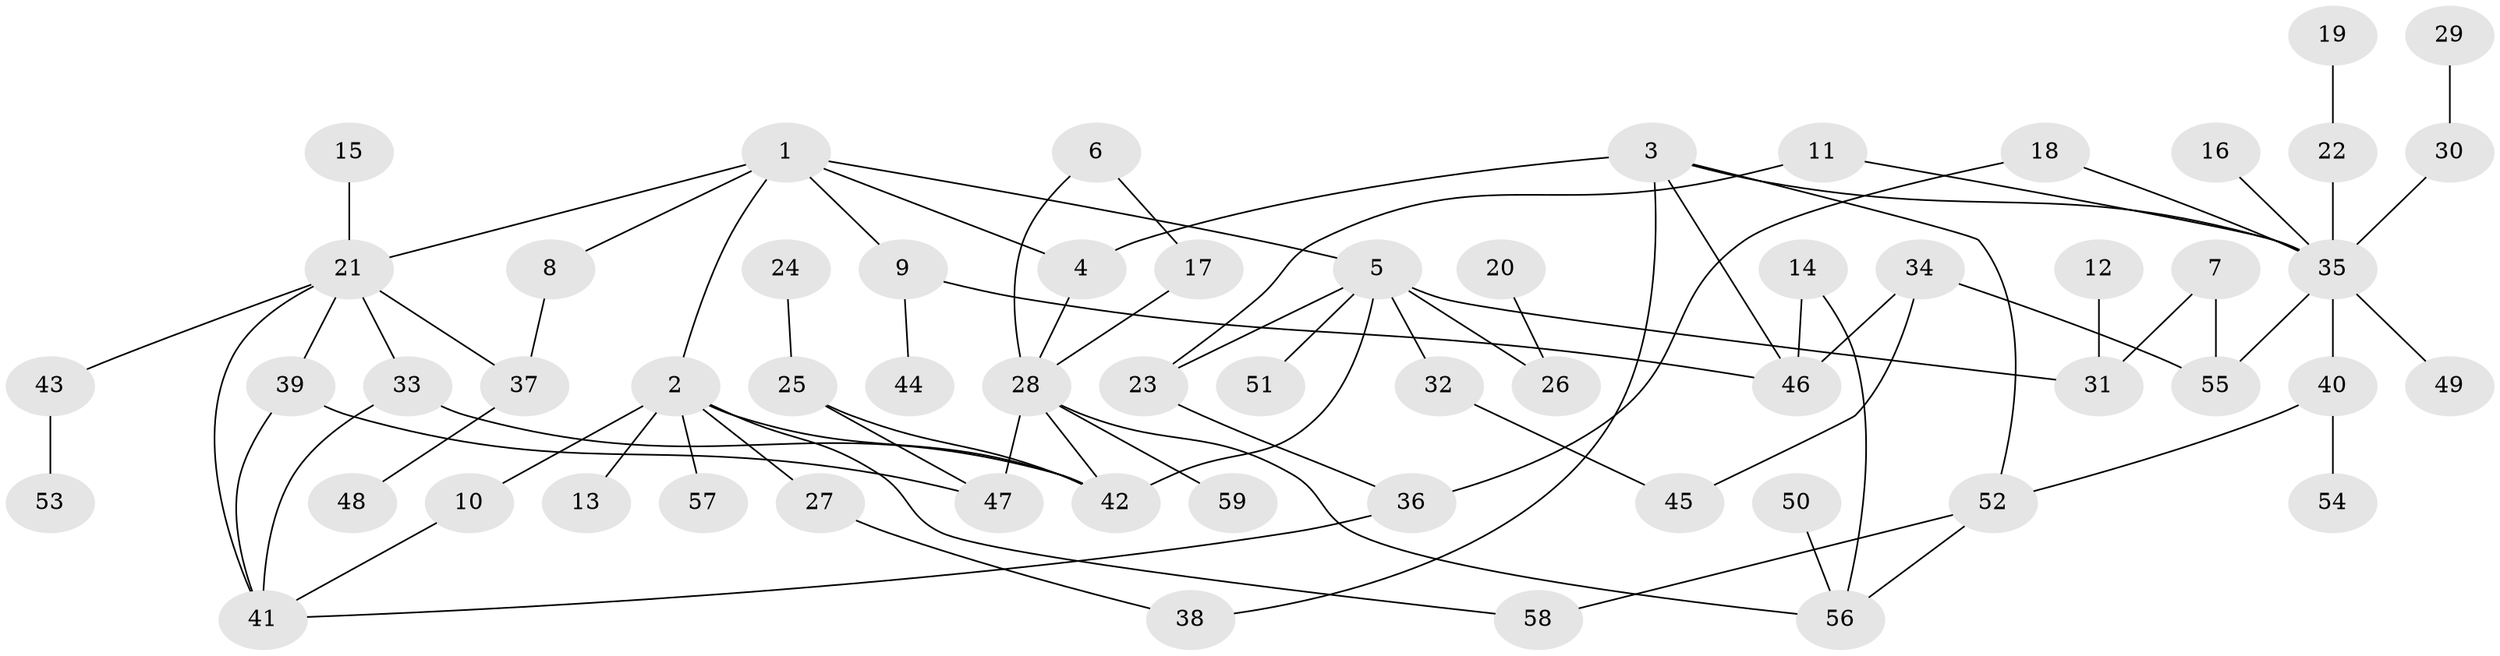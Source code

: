 // original degree distribution, {6: 0.02564102564102564, 5: 0.03418803418803419, 3: 0.19658119658119658, 4: 0.13675213675213677, 1: 0.3247863247863248, 7: 0.008547008547008548, 2: 0.27350427350427353}
// Generated by graph-tools (version 1.1) at 2025/49/03/09/25 03:49:27]
// undirected, 59 vertices, 80 edges
graph export_dot {
graph [start="1"]
  node [color=gray90,style=filled];
  1;
  2;
  3;
  4;
  5;
  6;
  7;
  8;
  9;
  10;
  11;
  12;
  13;
  14;
  15;
  16;
  17;
  18;
  19;
  20;
  21;
  22;
  23;
  24;
  25;
  26;
  27;
  28;
  29;
  30;
  31;
  32;
  33;
  34;
  35;
  36;
  37;
  38;
  39;
  40;
  41;
  42;
  43;
  44;
  45;
  46;
  47;
  48;
  49;
  50;
  51;
  52;
  53;
  54;
  55;
  56;
  57;
  58;
  59;
  1 -- 2 [weight=1.0];
  1 -- 4 [weight=1.0];
  1 -- 5 [weight=1.0];
  1 -- 8 [weight=1.0];
  1 -- 9 [weight=1.0];
  1 -- 21 [weight=1.0];
  2 -- 10 [weight=1.0];
  2 -- 13 [weight=1.0];
  2 -- 27 [weight=1.0];
  2 -- 42 [weight=1.0];
  2 -- 57 [weight=1.0];
  2 -- 58 [weight=1.0];
  3 -- 4 [weight=1.0];
  3 -- 35 [weight=1.0];
  3 -- 38 [weight=1.0];
  3 -- 46 [weight=1.0];
  3 -- 52 [weight=1.0];
  4 -- 28 [weight=1.0];
  5 -- 23 [weight=1.0];
  5 -- 26 [weight=1.0];
  5 -- 31 [weight=1.0];
  5 -- 32 [weight=1.0];
  5 -- 42 [weight=1.0];
  5 -- 51 [weight=1.0];
  6 -- 17 [weight=1.0];
  6 -- 28 [weight=1.0];
  7 -- 31 [weight=1.0];
  7 -- 55 [weight=1.0];
  8 -- 37 [weight=1.0];
  9 -- 44 [weight=1.0];
  9 -- 46 [weight=1.0];
  10 -- 41 [weight=1.0];
  11 -- 23 [weight=1.0];
  11 -- 35 [weight=1.0];
  12 -- 31 [weight=1.0];
  14 -- 46 [weight=1.0];
  14 -- 56 [weight=1.0];
  15 -- 21 [weight=1.0];
  16 -- 35 [weight=1.0];
  17 -- 28 [weight=1.0];
  18 -- 35 [weight=1.0];
  18 -- 36 [weight=1.0];
  19 -- 22 [weight=1.0];
  20 -- 26 [weight=1.0];
  21 -- 33 [weight=1.0];
  21 -- 37 [weight=1.0];
  21 -- 39 [weight=1.0];
  21 -- 41 [weight=1.0];
  21 -- 43 [weight=1.0];
  22 -- 35 [weight=1.0];
  23 -- 36 [weight=1.0];
  24 -- 25 [weight=1.0];
  25 -- 42 [weight=1.0];
  25 -- 47 [weight=1.0];
  27 -- 38 [weight=1.0];
  28 -- 42 [weight=1.0];
  28 -- 47 [weight=1.0];
  28 -- 56 [weight=1.0];
  28 -- 59 [weight=1.0];
  29 -- 30 [weight=1.0];
  30 -- 35 [weight=1.0];
  32 -- 45 [weight=1.0];
  33 -- 41 [weight=1.0];
  33 -- 42 [weight=1.0];
  34 -- 45 [weight=1.0];
  34 -- 46 [weight=1.0];
  34 -- 55 [weight=1.0];
  35 -- 40 [weight=1.0];
  35 -- 49 [weight=1.0];
  35 -- 55 [weight=1.0];
  36 -- 41 [weight=1.0];
  37 -- 48 [weight=1.0];
  39 -- 41 [weight=1.0];
  39 -- 47 [weight=2.0];
  40 -- 52 [weight=1.0];
  40 -- 54 [weight=1.0];
  43 -- 53 [weight=1.0];
  50 -- 56 [weight=1.0];
  52 -- 56 [weight=1.0];
  52 -- 58 [weight=1.0];
}
